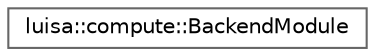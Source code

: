 digraph "类继承关系图"
{
 // LATEX_PDF_SIZE
  bgcolor="transparent";
  edge [fontname=Helvetica,fontsize=10,labelfontname=Helvetica,labelfontsize=10];
  node [fontname=Helvetica,fontsize=10,shape=box,height=0.2,width=0.4];
  rankdir="LR";
  Node0 [id="Node000000",label="luisa::compute::BackendModule",height=0.2,width=0.4,color="grey40", fillcolor="white", style="filled",URL="$structluisa_1_1compute_1_1_backend_module.html",tooltip=" "];
}

